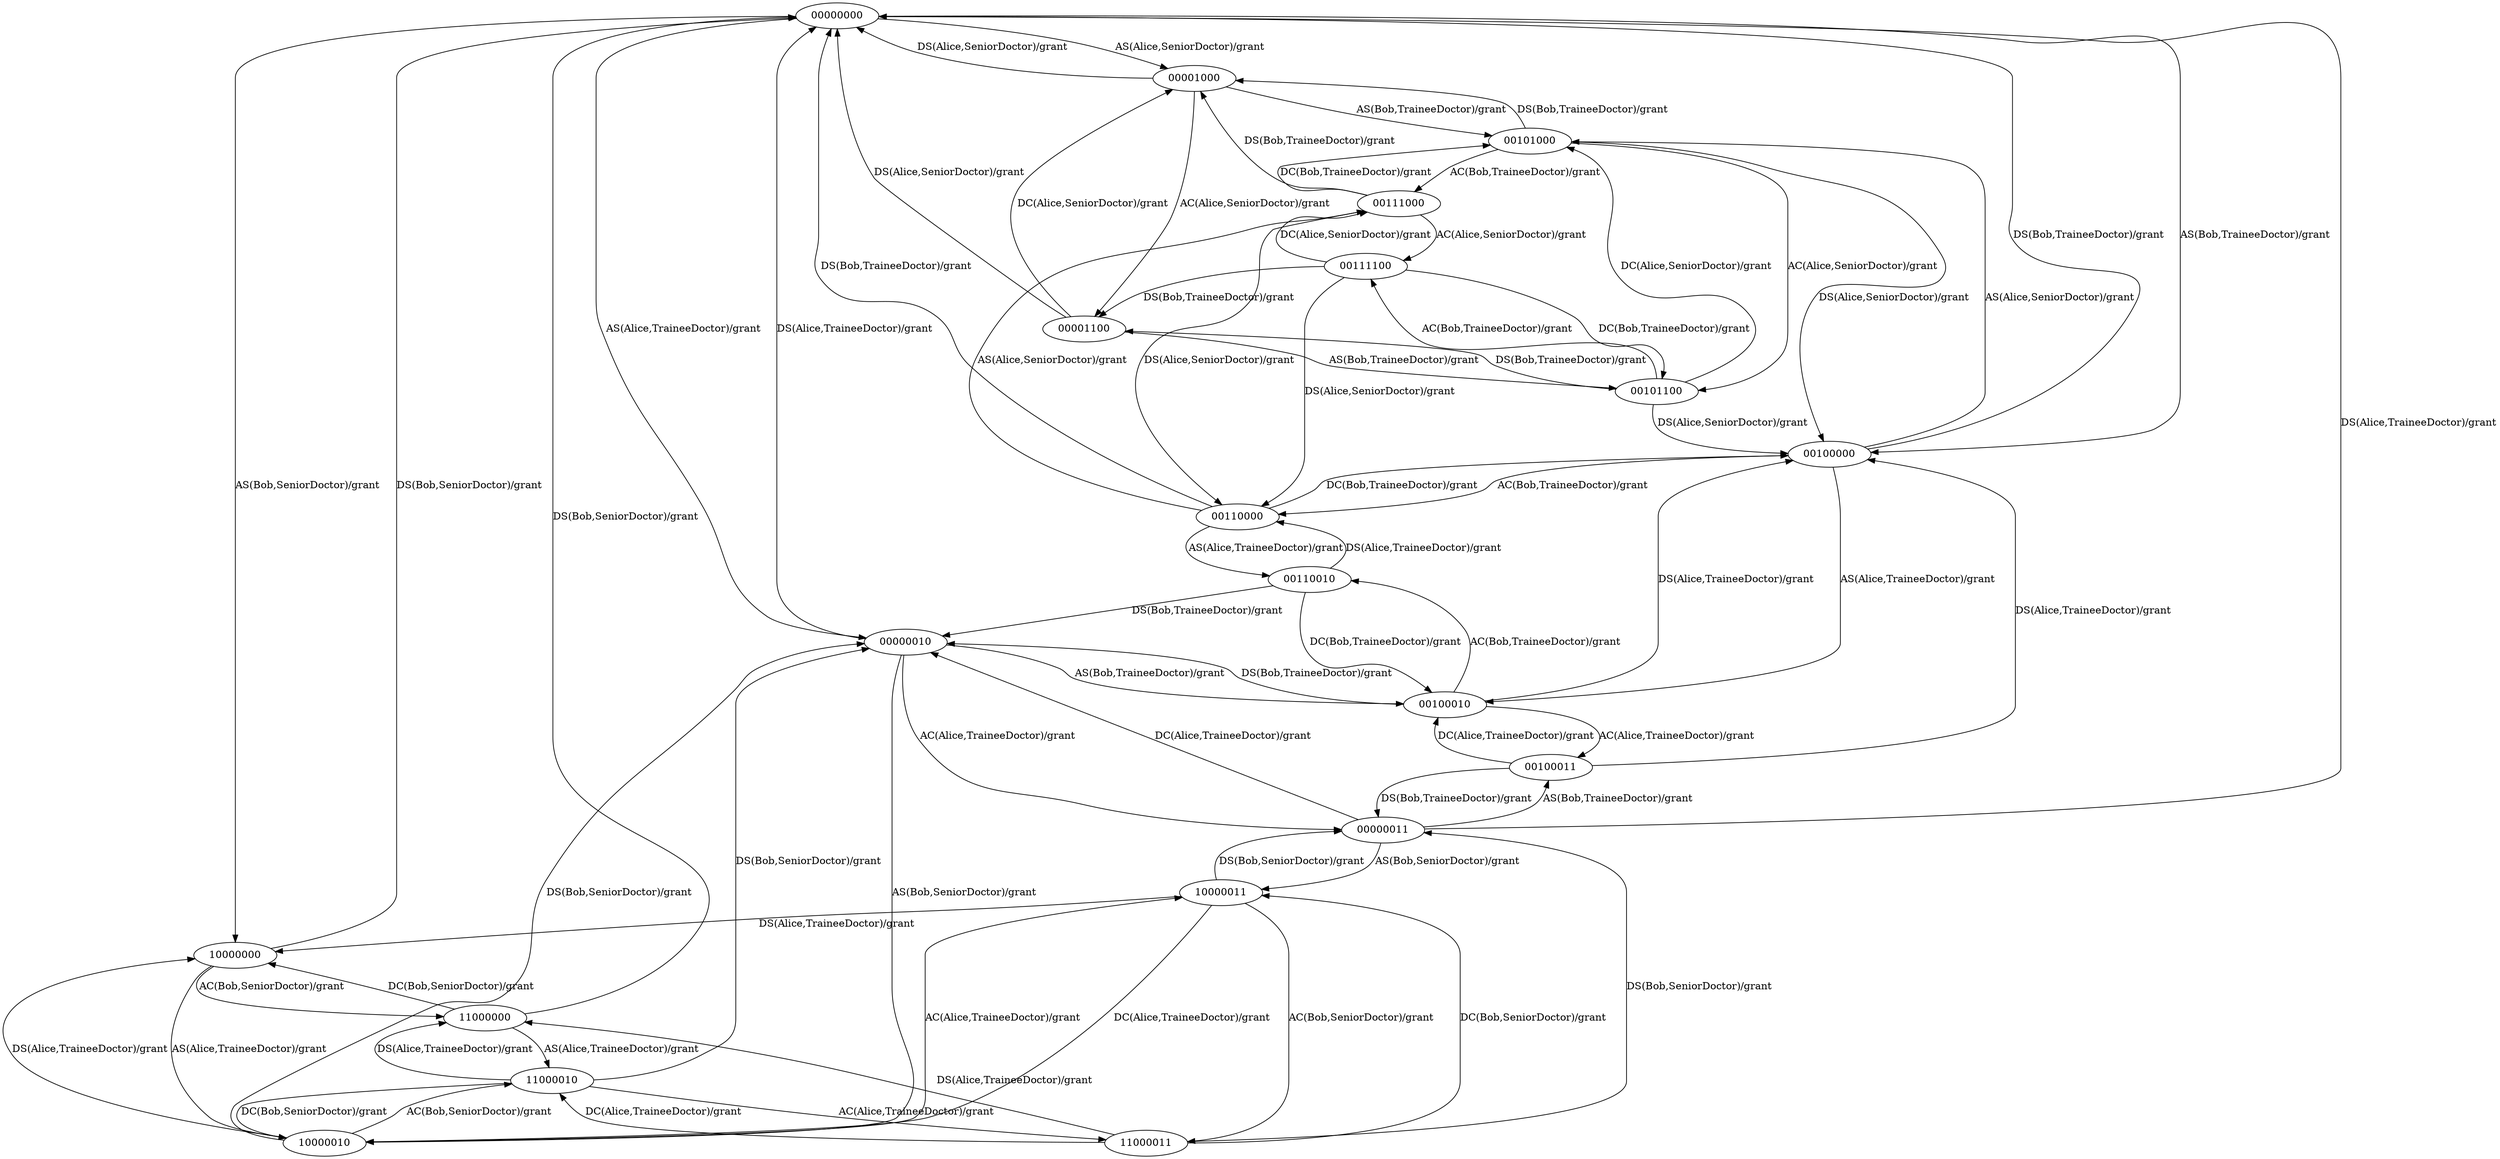 digraph rbac2Fsm {
  00000000 -> 00001000 [ label ="AS(Alice,SeniorDoctor)/grant"];
  00000000 -> 00000010 [ label ="AS(Alice,TraineeDoctor)/grant"];
  00000000 -> 10000000 [ label ="AS(Bob,SeniorDoctor)/grant"];
  00000000 -> 00100000 [ label ="AS(Bob,TraineeDoctor)/grant"];
  00000010 -> 00000011 [ label ="AC(Alice,TraineeDoctor)/grant"];
  00000010 -> 10000010 [ label ="AS(Bob,SeniorDoctor)/grant"];
  00000010 -> 00100010 [ label ="AS(Bob,TraineeDoctor)/grant"];
  00000010 -> 00000000 [ label ="DS(Alice,TraineeDoctor)/grant"];
  00000011 -> 10000011 [ label ="AS(Bob,SeniorDoctor)/grant"];
  00000011 -> 00100011 [ label ="AS(Bob,TraineeDoctor)/grant"];
  00000011 -> 00000010 [ label ="DC(Alice,TraineeDoctor)/grant"];
  00000011 -> 00000000 [ label ="DS(Alice,TraineeDoctor)/grant"];
  00001000 -> 00001100 [ label ="AC(Alice,SeniorDoctor)/grant"];
  00001000 -> 00101000 [ label ="AS(Bob,TraineeDoctor)/grant"];
  00001000 -> 00000000 [ label ="DS(Alice,SeniorDoctor)/grant"];
  00001100 -> 00101100 [ label ="AS(Bob,TraineeDoctor)/grant"];
  00001100 -> 00001000 [ label ="DC(Alice,SeniorDoctor)/grant"];
  00001100 -> 00000000 [ label ="DS(Alice,SeniorDoctor)/grant"];
  00100000 -> 00110000 [ label ="AC(Bob,TraineeDoctor)/grant"];
  00100000 -> 00101000 [ label ="AS(Alice,SeniorDoctor)/grant"];
  00100000 -> 00100010 [ label ="AS(Alice,TraineeDoctor)/grant"];
  00100000 -> 00000000 [ label ="DS(Bob,TraineeDoctor)/grant"];
  00100010 -> 00100011 [ label ="AC(Alice,TraineeDoctor)/grant"];
  00100010 -> 00110010 [ label ="AC(Bob,TraineeDoctor)/grant"];
  00100010 -> 00100000 [ label ="DS(Alice,TraineeDoctor)/grant"];
  00100010 -> 00000010 [ label ="DS(Bob,TraineeDoctor)/grant"];
  00100011 -> 00100010 [ label ="DC(Alice,TraineeDoctor)/grant"];
  00100011 -> 00100000 [ label ="DS(Alice,TraineeDoctor)/grant"];
  00100011 -> 00000011 [ label ="DS(Bob,TraineeDoctor)/grant"];
  00101000 -> 00101100 [ label ="AC(Alice,SeniorDoctor)/grant"];
  00101000 -> 00111000 [ label ="AC(Bob,TraineeDoctor)/grant"];
  00101000 -> 00100000 [ label ="DS(Alice,SeniorDoctor)/grant"];
  00101000 -> 00001000 [ label ="DS(Bob,TraineeDoctor)/grant"];
  00101100 -> 00111100 [ label ="AC(Bob,TraineeDoctor)/grant"];
  00101100 -> 00101000 [ label ="DC(Alice,SeniorDoctor)/grant"];
  00101100 -> 00100000 [ label ="DS(Alice,SeniorDoctor)/grant"];
  00101100 -> 00001100 [ label ="DS(Bob,TraineeDoctor)/grant"];
  00110000 -> 00111000 [ label ="AS(Alice,SeniorDoctor)/grant"];
  00110000 -> 00110010 [ label ="AS(Alice,TraineeDoctor)/grant"];
  00110000 -> 00100000 [ label ="DC(Bob,TraineeDoctor)/grant"];
  00110000 -> 00000000 [ label ="DS(Bob,TraineeDoctor)/grant"];
  00110010 -> 00100010 [ label ="DC(Bob,TraineeDoctor)/grant"];
  00110010 -> 00110000 [ label ="DS(Alice,TraineeDoctor)/grant"];
  00110010 -> 00000010 [ label ="DS(Bob,TraineeDoctor)/grant"];
  00111000 -> 00111100 [ label ="AC(Alice,SeniorDoctor)/grant"];
  00111000 -> 00101000 [ label ="DC(Bob,TraineeDoctor)/grant"];
  00111000 -> 00110000 [ label ="DS(Alice,SeniorDoctor)/grant"];
  00111000 -> 00001000 [ label ="DS(Bob,TraineeDoctor)/grant"];
  00111100 -> 00111000 [ label ="DC(Alice,SeniorDoctor)/grant"];
  00111100 -> 00101100 [ label ="DC(Bob,TraineeDoctor)/grant"];
  00111100 -> 00110000 [ label ="DS(Alice,SeniorDoctor)/grant"];
  00111100 -> 00001100 [ label ="DS(Bob,TraineeDoctor)/grant"];
  10000000 -> 11000000 [ label ="AC(Bob,SeniorDoctor)/grant"];
  10000000 -> 10000010 [ label ="AS(Alice,TraineeDoctor)/grant"];
  10000000 -> 00000000 [ label ="DS(Bob,SeniorDoctor)/grant"];
  10000010 -> 10000011 [ label ="AC(Alice,TraineeDoctor)/grant"];
  10000010 -> 11000010 [ label ="AC(Bob,SeniorDoctor)/grant"];
  10000010 -> 10000000 [ label ="DS(Alice,TraineeDoctor)/grant"];
  10000010 -> 00000010 [ label ="DS(Bob,SeniorDoctor)/grant"];
  10000011 -> 11000011 [ label ="AC(Bob,SeniorDoctor)/grant"];
  10000011 -> 10000010 [ label ="DC(Alice,TraineeDoctor)/grant"];
  10000011 -> 10000000 [ label ="DS(Alice,TraineeDoctor)/grant"];
  10000011 -> 00000011 [ label ="DS(Bob,SeniorDoctor)/grant"];
  11000000 -> 11000010 [ label ="AS(Alice,TraineeDoctor)/grant"];
  11000000 -> 10000000 [ label ="DC(Bob,SeniorDoctor)/grant"];
  11000000 -> 00000000 [ label ="DS(Bob,SeniorDoctor)/grant"];
  11000010 -> 11000011 [ label ="AC(Alice,TraineeDoctor)/grant"];
  11000010 -> 10000010 [ label ="DC(Bob,SeniorDoctor)/grant"];
  11000010 -> 11000000 [ label ="DS(Alice,TraineeDoctor)/grant"];
  11000010 -> 00000010 [ label ="DS(Bob,SeniorDoctor)/grant"];
  11000011 -> 11000010 [ label ="DC(Alice,TraineeDoctor)/grant"];
  11000011 -> 10000011 [ label ="DC(Bob,SeniorDoctor)/grant"];
  11000011 -> 11000000 [ label ="DS(Alice,TraineeDoctor)/grant"];
  11000011 -> 00000011 [ label ="DS(Bob,SeniorDoctor)/grant"];
}
